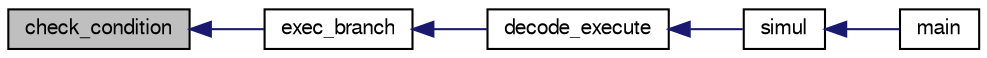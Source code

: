 digraph G
{
  edge [fontname="FreeSans",fontsize="10",labelfontname="FreeSans",labelfontsize="10"];
  node [fontname="FreeSans",fontsize="10",shape=record];
  rankdir="LR";
  Node1 [label="check_condition",height=0.2,width=0.4,color="black", fillcolor="grey75", style="filled" fontcolor="black"];
  Node1 -> Node2 [dir="back",color="midnightblue",fontsize="10",style="solid",fontname="FreeSans"];
  Node2 [label="exec_branch",height=0.2,width=0.4,color="black", fillcolor="white", style="filled",URL="$exec_8c.html#a8332a29021beccd1416a754c1a1173fe",tooltip="Décodage et exécution des instructions BRANCH, CALL et RET."];
  Node2 -> Node3 [dir="back",color="midnightblue",fontsize="10",style="solid",fontname="FreeSans"];
  Node3 [label="decode_execute",height=0.2,width=0.4,color="black", fillcolor="white", style="filled",URL="$exec_8h.html#a41471ced34d27777447c2609173af7de",tooltip="Décodage et exécution d&#39;une instruction."];
  Node3 -> Node4 [dir="back",color="midnightblue",fontsize="10",style="solid",fontname="FreeSans"];
  Node4 [label="simul",height=0.2,width=0.4,color="black", fillcolor="white", style="filled",URL="$machine_8h.html#ad0bfa0ce7434b963eea888d7b847ac3b",tooltip="Simulation."];
  Node4 -> Node5 [dir="back",color="midnightblue",fontsize="10",style="solid",fontname="FreeSans"];
  Node5 [label="main",height=0.2,width=0.4,color="black", fillcolor="white", style="filled",URL="$test__simul_8c.html#a0ddf1224851353fc92bfbff6f499fa97",tooltip="Programme de test."];
}
